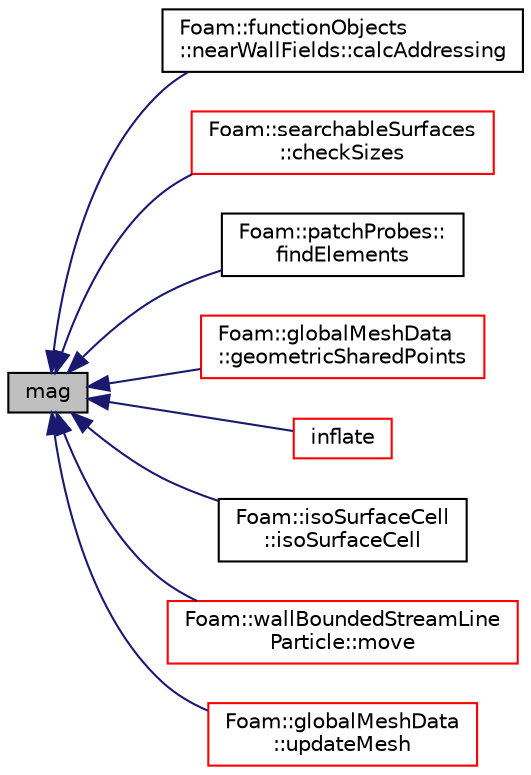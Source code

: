 digraph "mag"
{
  bgcolor="transparent";
  edge [fontname="Helvetica",fontsize="10",labelfontname="Helvetica",labelfontsize="10"];
  node [fontname="Helvetica",fontsize="10",shape=record];
  rankdir="LR";
  Node1 [label="mag",height=0.2,width=0.4,color="black", fillcolor="grey75", style="filled", fontcolor="black"];
  Node1 -> Node2 [dir="back",color="midnightblue",fontsize="10",style="solid",fontname="Helvetica"];
  Node2 [label="Foam::functionObjects\l::nearWallFields::calcAddressing",height=0.2,width=0.4,color="black",URL="$a01615.html#a7097a017d4eac4116d58a3cdbf507891",tooltip="Calculate addressing from cells back to patch faces. "];
  Node1 -> Node3 [dir="back",color="midnightblue",fontsize="10",style="solid",fontname="Helvetica"];
  Node3 [label="Foam::searchableSurfaces\l::checkSizes",height=0.2,width=0.4,color="red",URL="$a02328.html#a752a725d69ef0bc3be6a9ac347e9b70e",tooltip="Are all bounding boxes of similar size. "];
  Node1 -> Node4 [dir="back",color="midnightblue",fontsize="10",style="solid",fontname="Helvetica"];
  Node4 [label="Foam::patchProbes::\lfindElements",height=0.2,width=0.4,color="black",URL="$a01849.html#a852f621399b6ee1f3467e69a1d5fe8b4",tooltip="Find elements containing patchProbes. "];
  Node1 -> Node5 [dir="back",color="midnightblue",fontsize="10",style="solid",fontname="Helvetica"];
  Node5 [label="Foam::globalMeshData\l::geometricSharedPoints",height=0.2,width=0.4,color="red",URL="$a00945.html#a9514865a59c04a319922b8f49a151ba7",tooltip="Like sharedPoints but keeps cyclic points separate. "];
  Node1 -> Node6 [dir="back",color="midnightblue",fontsize="10",style="solid",fontname="Helvetica"];
  Node6 [label="inflate",height=0.2,width=0.4,color="red",URL="$a00154.html#a7264596c8566f5168aa2f5e795c884f4",tooltip="Inflate box by factor*mag(span) in all dimensions. "];
  Node1 -> Node7 [dir="back",color="midnightblue",fontsize="10",style="solid",fontname="Helvetica"];
  Node7 [label="Foam::isoSurfaceCell\l::isoSurfaceCell",height=0.2,width=0.4,color="black",URL="$a01210.html#a493a4ed208fd259e349c3f01290ccccc",tooltip="Construct from dictionary. "];
  Node1 -> Node8 [dir="back",color="midnightblue",fontsize="10",style="solid",fontname="Helvetica"];
  Node8 [label="Foam::wallBoundedStreamLine\lParticle::move",height=0.2,width=0.4,color="red",URL="$a02926.html#ab2af4f225a9c3e9d8789961151f121ac",tooltip="Track all particles to their end point. "];
  Node1 -> Node9 [dir="back",color="midnightblue",fontsize="10",style="solid",fontname="Helvetica"];
  Node9 [label="Foam::globalMeshData\l::updateMesh",height=0.2,width=0.4,color="red",URL="$a00945.html#ae5693a309a936ac1040dd48c2881677f",tooltip="Change global mesh data given a topological change. Does a. "];
}
